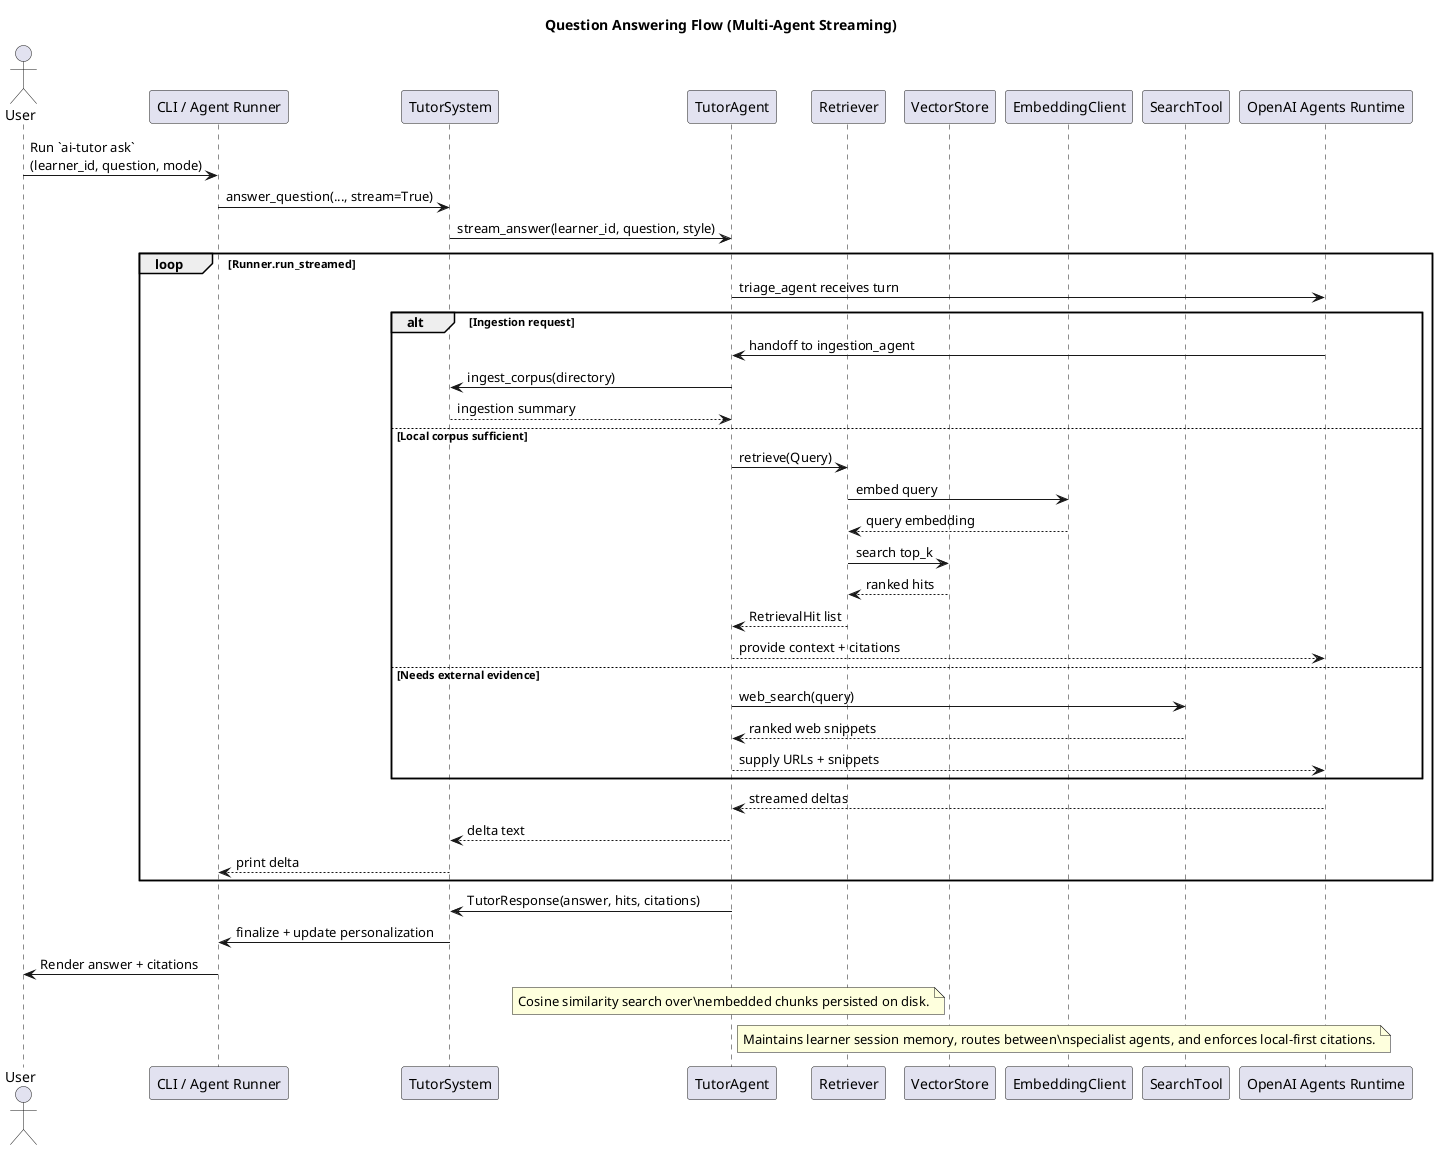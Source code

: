 @startuml
title Question Answering Flow (Multi-Agent Streaming)

actor User
participant CLI as "CLI / Agent Runner"
participant TutorSystem
participant TutorAgent
participant Retriever
participant VectorStore
participant EmbeddingClient
participant SearchTool
participant OpenAI as "OpenAI Agents Runtime"

User -> CLI : Run `ai-tutor ask`\n(learner_id, question, mode)
CLI -> TutorSystem : answer_question(..., stream=True)
TutorSystem -> TutorAgent : stream_answer(learner_id, question, style)

loop Runner.run_streamed
  TutorAgent -> OpenAI : triage_agent receives turn
  alt Ingestion request
    OpenAI -> TutorAgent : handoff to ingestion_agent
    TutorAgent -> TutorSystem : ingest_corpus(directory)
    TutorSystem --> TutorAgent : ingestion summary
  else Local corpus sufficient
    TutorAgent -> Retriever : retrieve(Query)
    Retriever -> EmbeddingClient : embed query
    EmbeddingClient --> Retriever : query embedding
    Retriever -> VectorStore : search top_k
    VectorStore --> Retriever : ranked hits
    Retriever --> TutorAgent : RetrievalHit list
    TutorAgent --> OpenAI : provide context + citations
  else Needs external evidence
    TutorAgent -> SearchTool : web_search(query)
    SearchTool --> TutorAgent : ranked web snippets
    TutorAgent --> OpenAI : supply URLs + snippets
  end
  OpenAI --> TutorAgent : streamed deltas
  TutorAgent --> TutorSystem : delta text
  TutorSystem --> CLI : print delta
end

TutorAgent -> TutorSystem : TutorResponse(answer, hits, citations)
TutorSystem -> CLI : finalize + update personalization
CLI -> User : Render answer + citations

note left of VectorStore
  Cosine similarity search over\nembedded chunks persisted on disk.
end note

note right of TutorAgent
  Maintains learner session memory, routes between\nspecialist agents, and enforces local-first citations.
end note

@enduml
